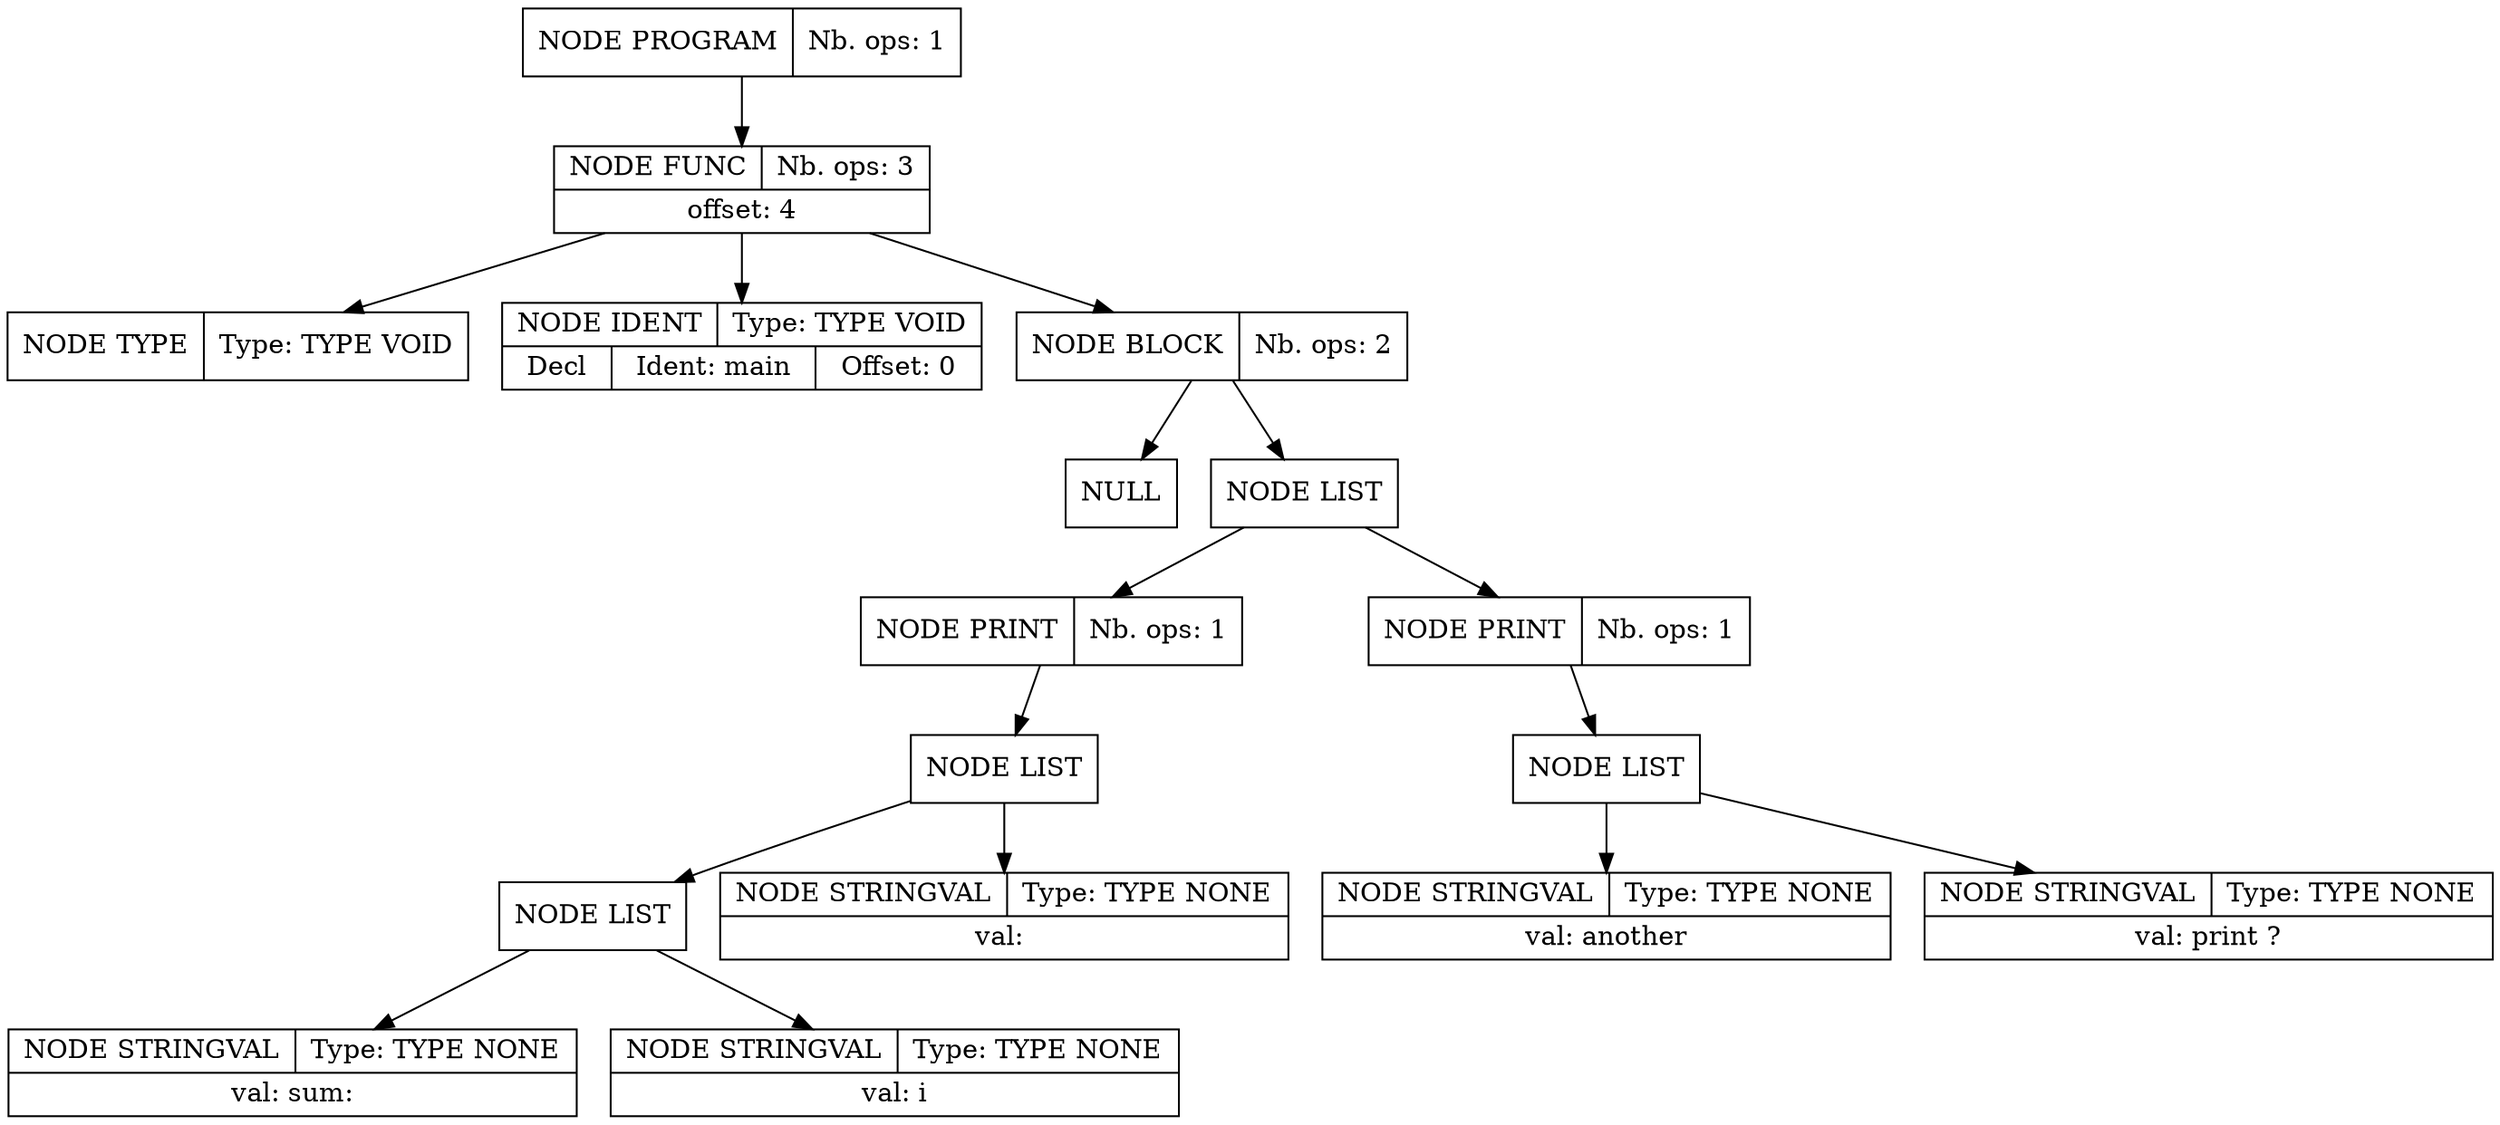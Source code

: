 digraph global_vars {
    N1 [shape=record, label="{{NODE PROGRAM|Nb. ops: 1}}"];
    N2 [shape=record, label="{{NODE FUNC|Nb. ops: 3}|{offset: 4}}"];
    N3 [shape=record, label="{{NODE TYPE|Type: TYPE VOID}}"];
    edge[tailclip=true];
    N2 -> N3
    N4 [shape=record, label="{{NODE IDENT|Type: TYPE VOID}|{<decl>Decl      |Ident: main|Offset: 0}}"];
    edge[tailclip=true];
    N2 -> N4
    N5 [shape=record, label="{{NODE BLOCK|Nb. ops: 2}}"];
    N6 [shape=record, label="{{NULL}}"];
    edge[tailclip=true];
    N5 -> N6
    N7 [shape=record, label="{{NODE LIST}}"];
    N8 [shape=record, label="{{NODE PRINT|Nb. ops: 1}}"];
    N9 [shape=record, label="{{NODE LIST}}"];
    N10 [shape=record, label="{{NODE LIST}}"];
    N11 [shape=record, label="{{NODE STRINGVAL|Type: TYPE NONE}|{val: sum: }}"];
    edge[tailclip=true];
    N10 -> N11
    N12 [shape=record, label="{{NODE STRINGVAL|Type: TYPE NONE}|{val: i}}"];
    edge[tailclip=true];
    N10 -> N12
    edge[tailclip=true];
    N9 -> N10
    N13 [shape=record, label="{{NODE STRINGVAL|Type: TYPE NONE}|{val: \n}}"];
    edge[tailclip=true];
    N9 -> N13
    edge[tailclip=true];
    N8 -> N9
    edge[tailclip=true];
    N7 -> N8
    N14 [shape=record, label="{{NODE PRINT|Nb. ops: 1}}"];
    N15 [shape=record, label="{{NODE LIST}}"];
    N16 [shape=record, label="{{NODE STRINGVAL|Type: TYPE NONE}|{val: another}}"];
    edge[tailclip=true];
    N15 -> N16
    N17 [shape=record, label="{{NODE STRINGVAL|Type: TYPE NONE}|{val: print ?}}"];
    edge[tailclip=true];
    N15 -> N17
    edge[tailclip=true];
    N14 -> N15
    edge[tailclip=true];
    N7 -> N14
    edge[tailclip=true];
    N5 -> N7
    edge[tailclip=true];
    N2 -> N5
    edge[tailclip=true];
    N1 -> N2
}